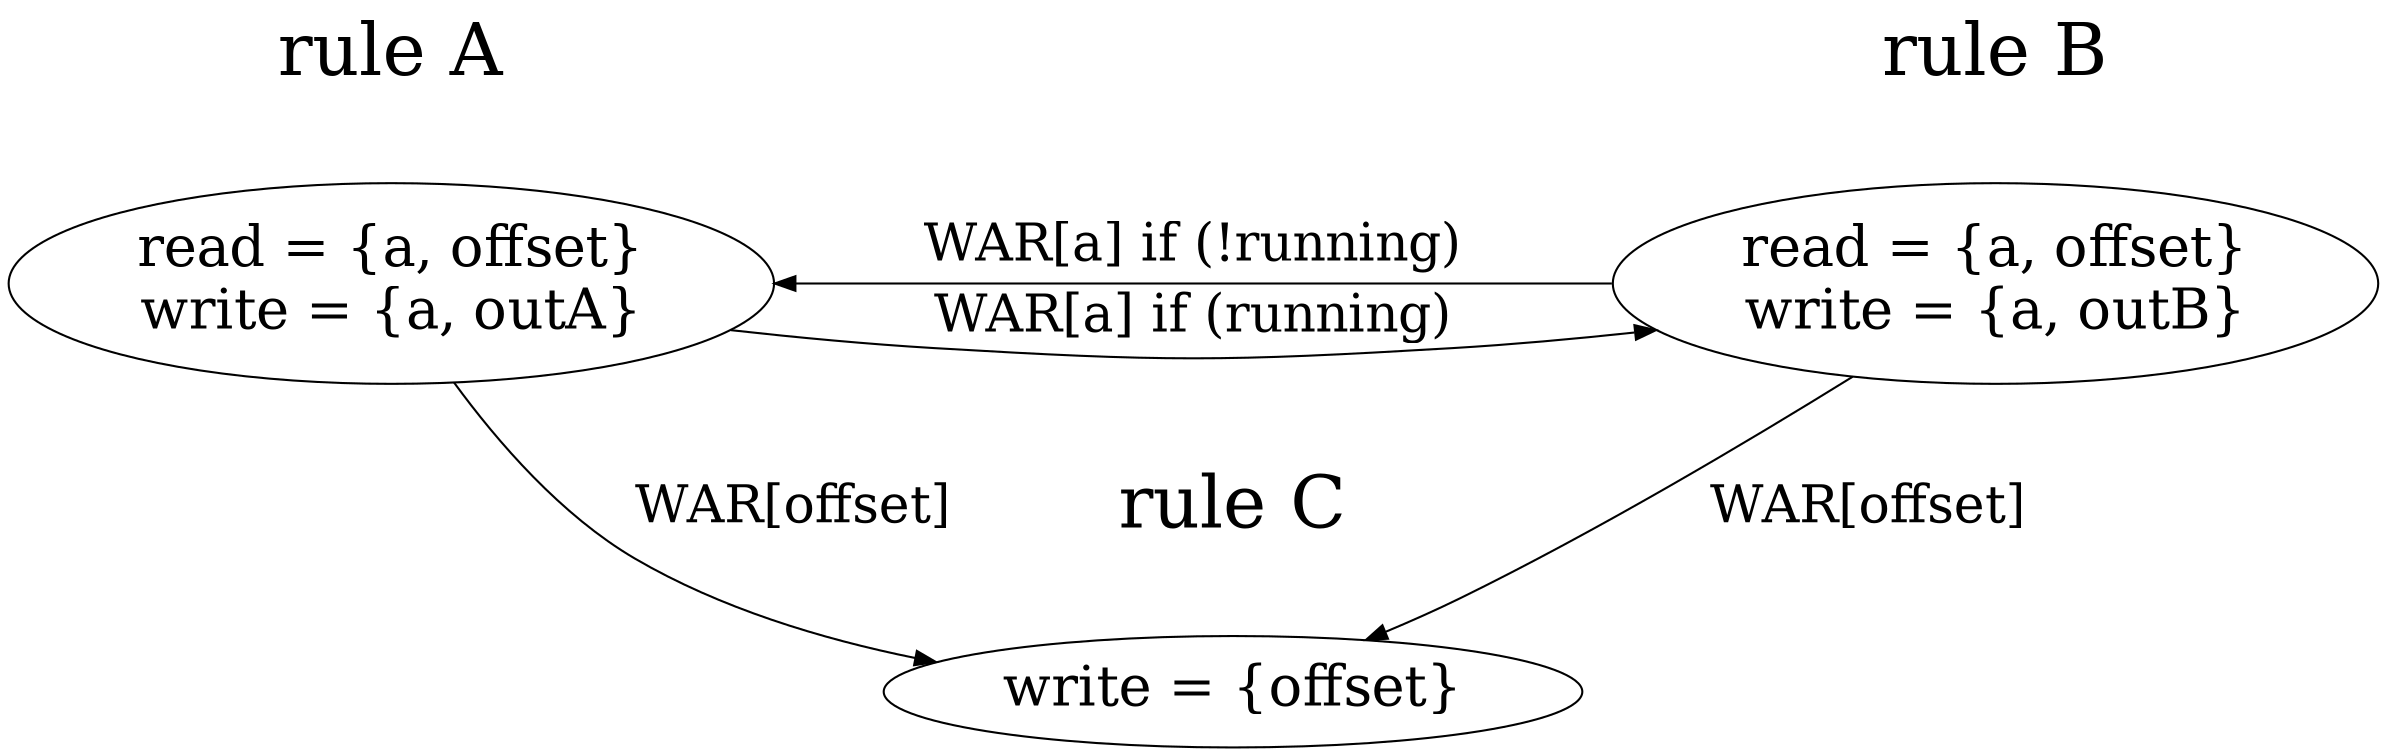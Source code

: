 digraph figorderschedule
{
  size = "600,600";
  nodesep = "2";
  //pad = "0.5";
  { rank=same;
  ruleNameA [fontsize=35, shape=plaintext, label="rule A"];
  ruleNameB [fontsize=35, shape=plaintext, label="rule B"];
  }
  { rank=same;
  ruleB [fontsize=27, label="read = {a, offset}\nwrite = {a, outB}"];
  ruleA [fontsize=27, label="read = {a, offset}\nwrite = {a, outA}"];
  }
  ruleNameC [fontsize=35, shape=plaintext, label="rule C"];
  ruleC [fontsize=27, label="write = {offset}"];

  ruleA -> ruleB [fontsize=25, label="WAR[a] if (running)"];
  ruleB -> ruleA [fontsize=25, label="WAR[a] if (!running)"];
  ruleA -> ruleC [fontsize=25, label="WAR[offset]"];
  ruleC -> ruleB [dir="back", fontsize=25, label="WAR[offset]"];
  ruleNameA -> ruleA [style = invis];
  ruleNameB -> ruleB [style = invis];
  ruleA -> ruleNameC [style = invis];
  ruleNameC -> ruleB [dir=back, style=invis];
  ruleNameC -> ruleC [style = invis];
}
